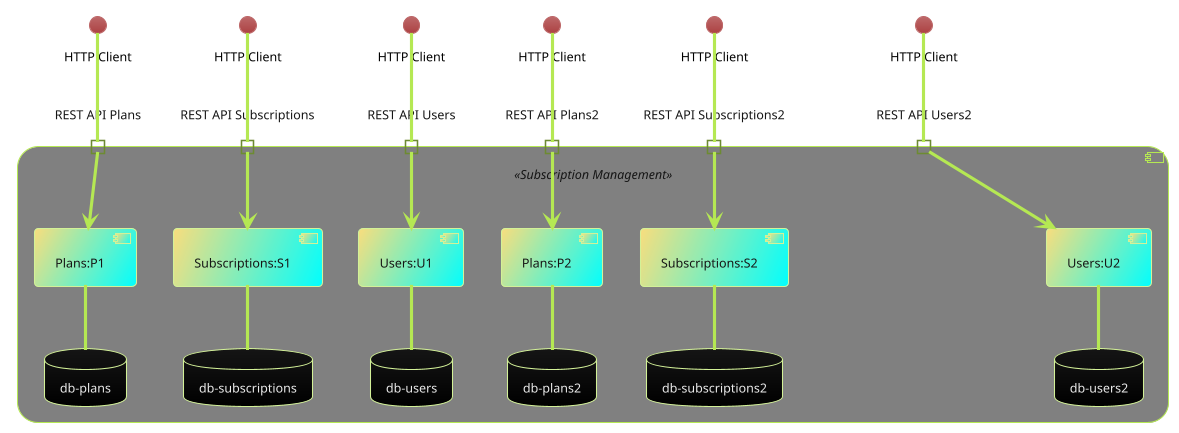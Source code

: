 @startuml
'https://plantuml.com/component-diagram
!theme hacker

skinparam interfaceFontColor Black



component " " <<Subscription Management>> {
    portin "REST API Plans"  as apiP
    portin "REST API Subscriptions" as apiS
    portin "REST API Users" as apiU
        portin "REST API Plans2"  as apiP2
        portin "REST API Subscriptions2" as apiS2
        portin "REST API Users2" as apiU2

    component "Plans:P1" as plans #F8DE7E/00FFFF
    component "Subscriptions:S1" as subscriptions #F8DE7E/00FFFF
    component "Users:U1" as users #F8DE7E/00FFFF
    database "db-plans" as dbplans
    database "db-users" as dbusers
    database "db-subscriptions" as dbsub

        component "Plans:P2" as plans2 #F8DE7E/00FFFF
        component "Subscriptions:S2" as subscriptions2 #F8DE7E/00FFFF
        component "Users:U2" as users2 #F8DE7E/00FFFF
        database "db-plans2" as dbplans2
        database "db-users2" as dbusers2
        database "db-subscriptions2" as dbsub2

}


skinparam component {
    backgroundColor grey
}

interface "HTTP Client" as HTTPa
interface "HTTP Client" as HTTPb
interface "HTTP Client" as HTTPc

interface "HTTP Client" as HTTPa2
interface "HTTP Client" as HTTPb2
interface "HTTP Client" as HTTPc2
apiP --> plans
apiS --> subscriptions
apiU --> users

HTTPa -- apiP
HTTPb -- apiS
HTTPc -- apiU

plans -- dbplans
users -- dbusers
subscriptions -- dbsub


apiP2 --> plans2
apiS2 --> subscriptions2
apiU2 --> users2

HTTPa2 -- apiP2
HTTPb2 -- apiS2
HTTPc2 -- apiU2

plans2 -- dbplans2
users2 -- dbusers2
subscriptions2 -- dbsub2
@enduml
